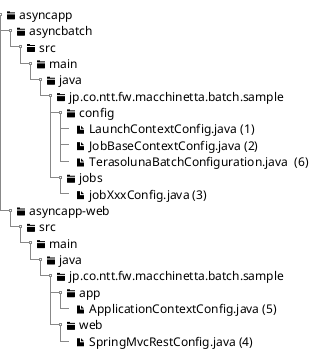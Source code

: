 @startsalt
{
{T
<&folder> asyncapp
+ <&folder> asyncbatch
++ <&folder> src
+++ <&folder> main
++++ <&folder> java
+++++ <&folder> jp.co.ntt.fw.macchinetta.batch.sample
++++++ <&folder> config
+++++++ <&file> LaunchContextConfig.java (1)
+++++++ <&file> JobBaseContextConfig.java (2)
+++++++ <&file> TerasolunaBatchConfiguration.java  (6)
++++++ <&folder> jobs
+++++++ <&file> jobXxxConfig.java (3)
+ <&folder> asyncapp-web
++ <&folder> src
+++ <&folder> main
++++ <&folder> java
+++++ <&folder> jp.co.ntt.fw.macchinetta.batch.sample
++++++ <&folder> app
+++++++ <&file> ApplicationContextConfig.java (5)
++++++ <&folder> web
+++++++ <&file> SpringMvcRestConfig.java (4)
}
}
@endsalt
